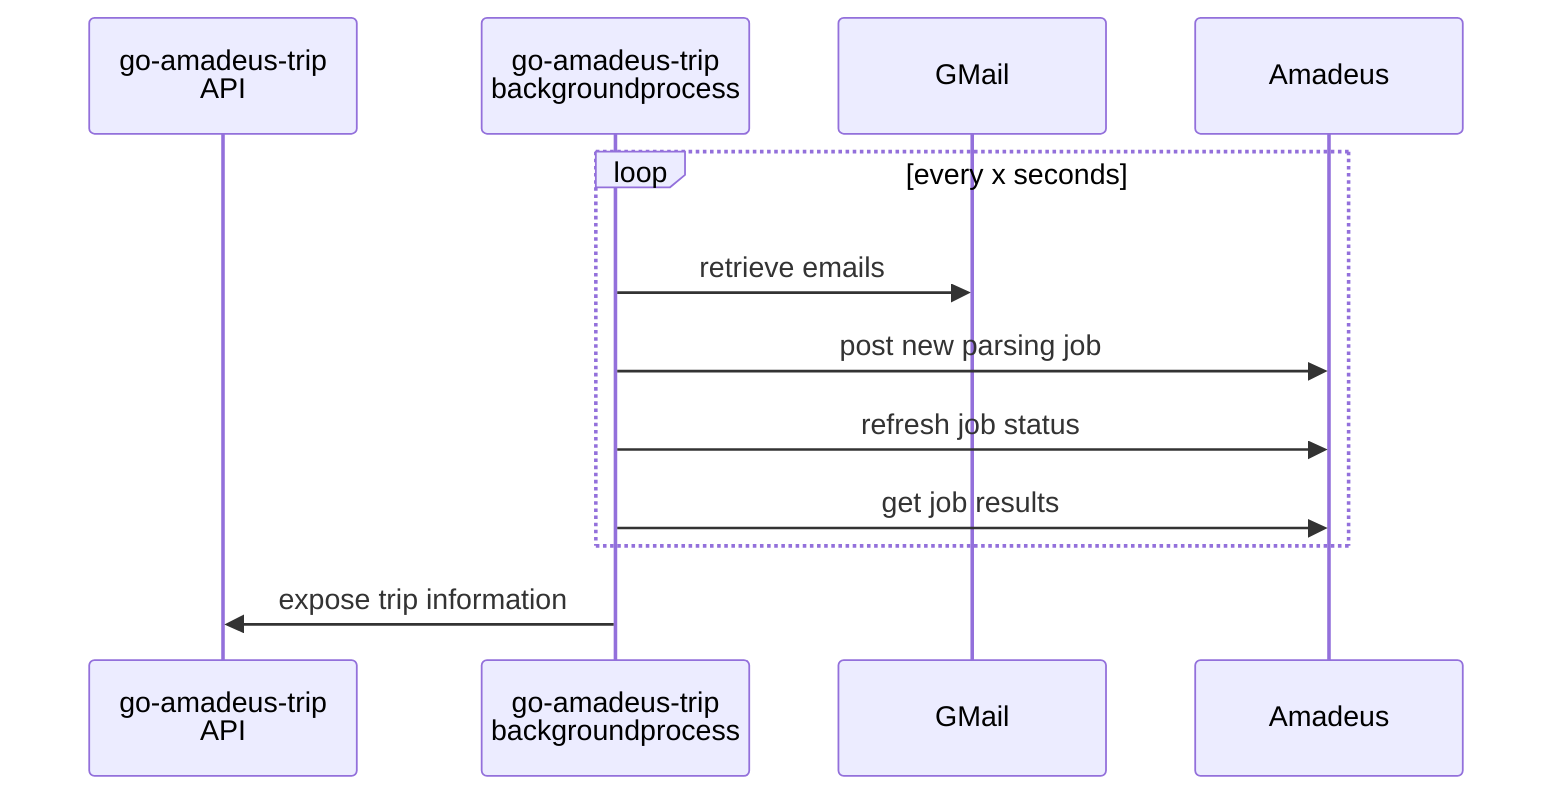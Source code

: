 sequenceDiagram
    participant GA as go-amadeus-trip<br>API
    participant BG as go-amadeus-trip<br>backgroundprocess
    participant M as GMail
    participant A as Amadeus
    loop every x seconds
    BG ->> M: retrieve emails
    BG ->> A: post new parsing job
    BG ->> A: refresh job status
    BG ->> A: get job results
    end
    BG ->> GA: expose trip information